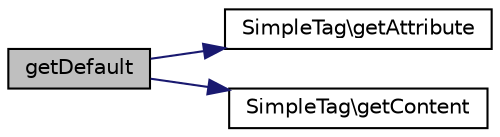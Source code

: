 digraph "getDefault"
{
  edge [fontname="Helvetica",fontsize="10",labelfontname="Helvetica",labelfontsize="10"];
  node [fontname="Helvetica",fontsize="10",shape=record];
  rankdir="LR";
  Node1 [label="getDefault",height=0.2,width=0.4,color="black", fillcolor="grey75", style="filled" fontcolor="black"];
  Node1 -> Node2 [color="midnightblue",fontsize="10",style="solid",fontname="Helvetica"];
  Node2 [label="SimpleTag\\getAttribute",height=0.2,width=0.4,color="black", fillcolor="white", style="filled",URL="$class_simple_tag.html#a23c799cbfa1a6b6e2079dbbcf46ab4f7"];
  Node1 -> Node3 [color="midnightblue",fontsize="10",style="solid",fontname="Helvetica"];
  Node3 [label="SimpleTag\\getContent",height=0.2,width=0.4,color="black", fillcolor="white", style="filled",URL="$class_simple_tag.html#a58e43f09a06ce4e29b192c4e17ce7915"];
}
